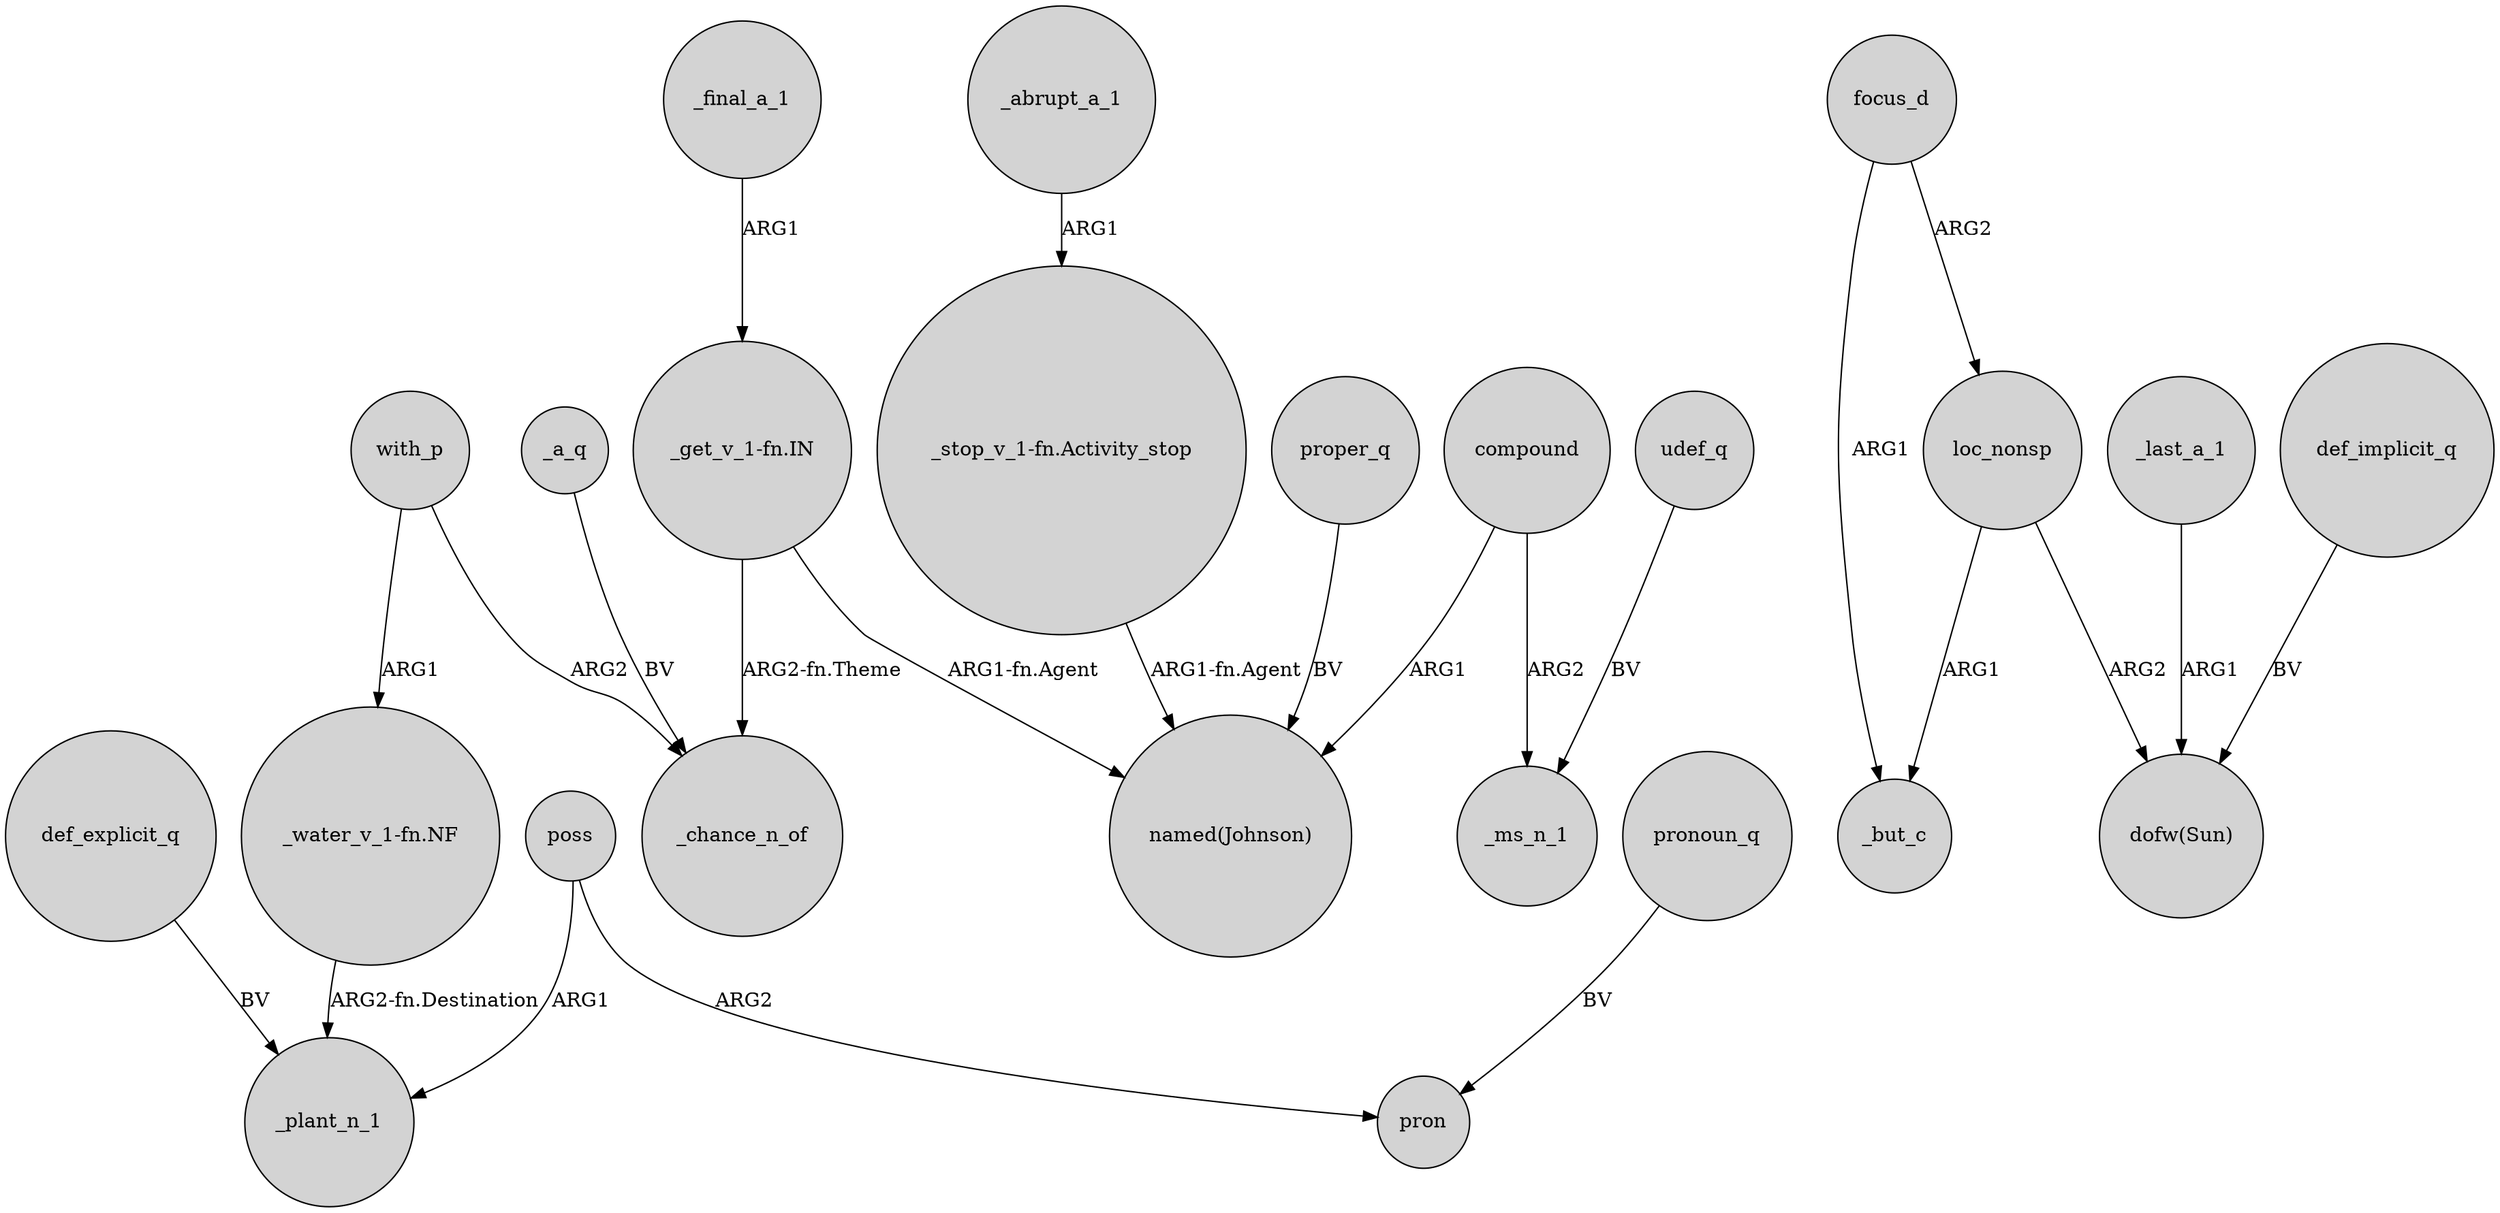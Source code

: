 digraph {
	node [shape=circle style=filled]
	poss -> _plant_n_1 [label=ARG1]
	focus_d -> loc_nonsp [label=ARG2]
	def_explicit_q -> _plant_n_1 [label=BV]
	poss -> pron [label=ARG2]
	"_get_v_1-fn.IN" -> "named(Johnson)" [label="ARG1-fn.Agent"]
	def_implicit_q -> "dofw(Sun)" [label=BV]
	compound -> "named(Johnson)" [label=ARG1]
	loc_nonsp -> _but_c [label=ARG1]
	loc_nonsp -> "dofw(Sun)" [label=ARG2]
	compound -> _ms_n_1 [label=ARG2]
	pronoun_q -> pron [label=BV]
	udef_q -> _ms_n_1 [label=BV]
	_a_q -> _chance_n_of [label=BV]
	proper_q -> "named(Johnson)" [label=BV]
	"_water_v_1-fn.NF" -> _plant_n_1 [label="ARG2-fn.Destination"]
	with_p -> _chance_n_of [label=ARG2]
	with_p -> "_water_v_1-fn.NF" [label=ARG1]
	_last_a_1 -> "dofw(Sun)" [label=ARG1]
	focus_d -> _but_c [label=ARG1]
	"_stop_v_1-fn.Activity_stop" -> "named(Johnson)" [label="ARG1-fn.Agent"]
	_final_a_1 -> "_get_v_1-fn.IN" [label=ARG1]
	"_get_v_1-fn.IN" -> _chance_n_of [label="ARG2-fn.Theme"]
	_abrupt_a_1 -> "_stop_v_1-fn.Activity_stop" [label=ARG1]
}
